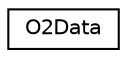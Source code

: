 digraph "Graphical Class Hierarchy"
{
  edge [fontname="Helvetica",fontsize="10",labelfontname="Helvetica",labelfontsize="10"];
  node [fontname="Helvetica",fontsize="10",shape=record];
  rankdir="LR";
  Node0 [label="O2Data",height=0.2,width=0.4,color="black", fillcolor="white", style="filled",URL="$structO2Data.html"];
}
